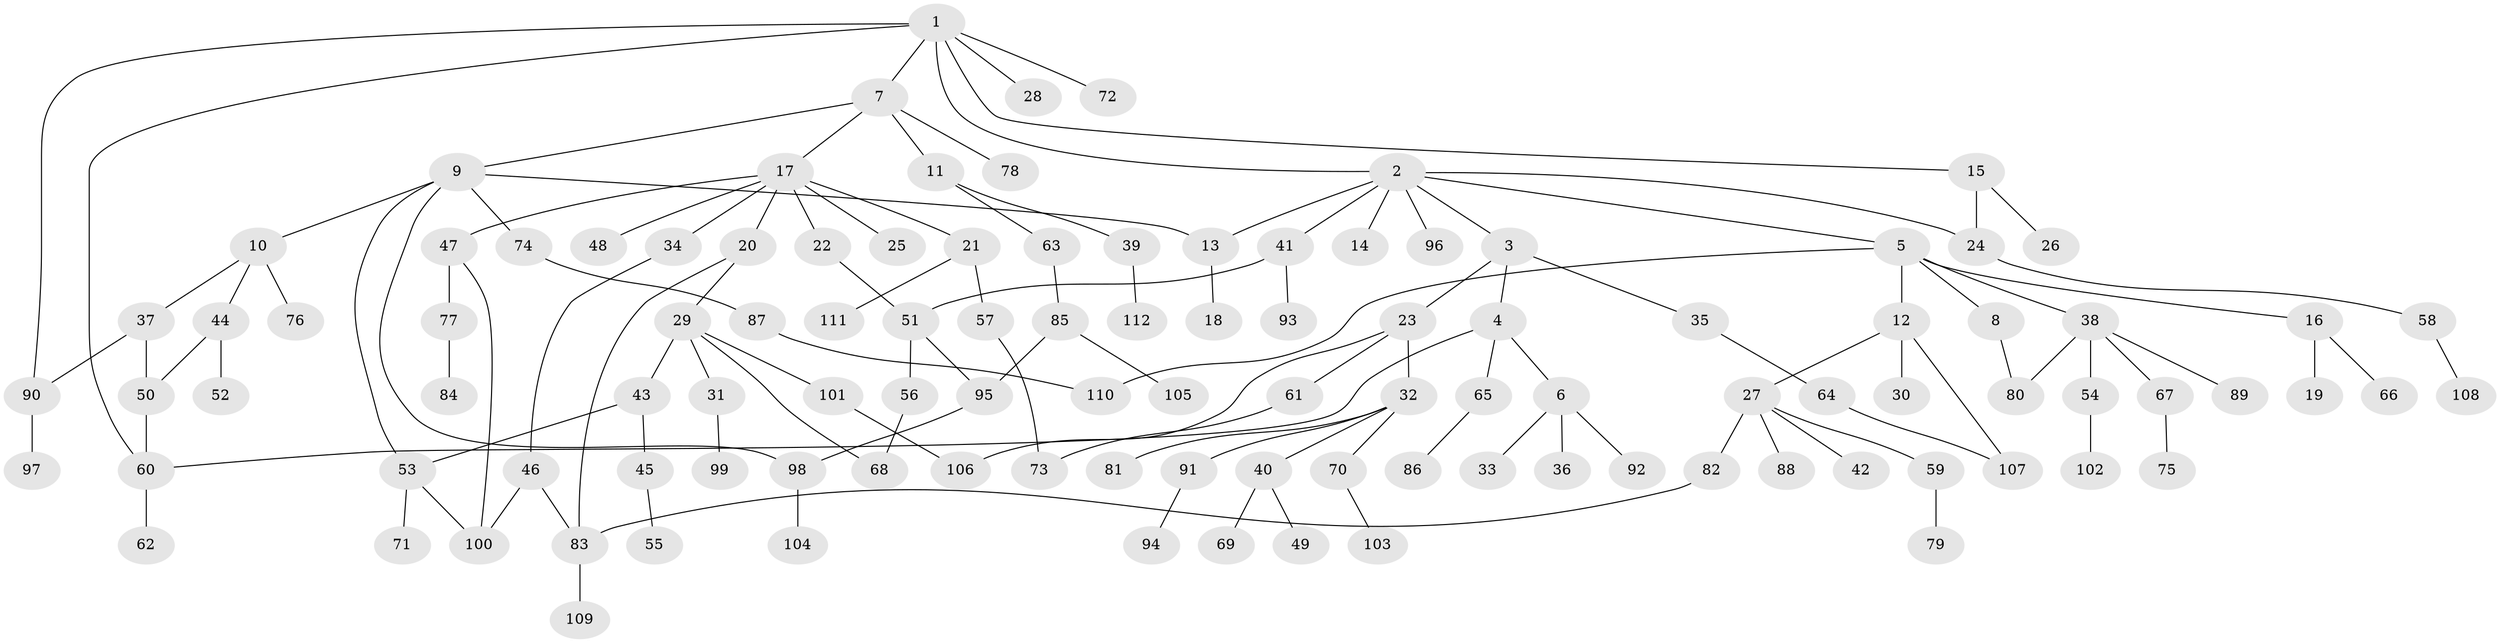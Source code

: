 // Generated by graph-tools (version 1.1) at 2025/13/03/09/25 04:13:16]
// undirected, 112 vertices, 131 edges
graph export_dot {
graph [start="1"]
  node [color=gray90,style=filled];
  1;
  2;
  3;
  4;
  5;
  6;
  7;
  8;
  9;
  10;
  11;
  12;
  13;
  14;
  15;
  16;
  17;
  18;
  19;
  20;
  21;
  22;
  23;
  24;
  25;
  26;
  27;
  28;
  29;
  30;
  31;
  32;
  33;
  34;
  35;
  36;
  37;
  38;
  39;
  40;
  41;
  42;
  43;
  44;
  45;
  46;
  47;
  48;
  49;
  50;
  51;
  52;
  53;
  54;
  55;
  56;
  57;
  58;
  59;
  60;
  61;
  62;
  63;
  64;
  65;
  66;
  67;
  68;
  69;
  70;
  71;
  72;
  73;
  74;
  75;
  76;
  77;
  78;
  79;
  80;
  81;
  82;
  83;
  84;
  85;
  86;
  87;
  88;
  89;
  90;
  91;
  92;
  93;
  94;
  95;
  96;
  97;
  98;
  99;
  100;
  101;
  102;
  103;
  104;
  105;
  106;
  107;
  108;
  109;
  110;
  111;
  112;
  1 -- 2;
  1 -- 7;
  1 -- 15;
  1 -- 28;
  1 -- 60;
  1 -- 72;
  1 -- 90;
  2 -- 3;
  2 -- 5;
  2 -- 14;
  2 -- 24;
  2 -- 41;
  2 -- 96;
  2 -- 13;
  3 -- 4;
  3 -- 23;
  3 -- 35;
  4 -- 6;
  4 -- 65;
  4 -- 60;
  5 -- 8;
  5 -- 12;
  5 -- 16;
  5 -- 38;
  5 -- 110;
  6 -- 33;
  6 -- 36;
  6 -- 92;
  7 -- 9;
  7 -- 11;
  7 -- 17;
  7 -- 78;
  8 -- 80;
  9 -- 10;
  9 -- 13;
  9 -- 74;
  9 -- 98;
  9 -- 53;
  10 -- 37;
  10 -- 44;
  10 -- 76;
  11 -- 39;
  11 -- 63;
  12 -- 27;
  12 -- 30;
  12 -- 107;
  13 -- 18;
  15 -- 26;
  15 -- 24;
  16 -- 19;
  16 -- 66;
  17 -- 20;
  17 -- 21;
  17 -- 22;
  17 -- 25;
  17 -- 34;
  17 -- 47;
  17 -- 48;
  20 -- 29;
  20 -- 83;
  21 -- 57;
  21 -- 111;
  22 -- 51;
  23 -- 32;
  23 -- 61;
  23 -- 106;
  24 -- 58;
  27 -- 42;
  27 -- 59;
  27 -- 82;
  27 -- 88;
  29 -- 31;
  29 -- 43;
  29 -- 101;
  29 -- 68;
  31 -- 99;
  32 -- 40;
  32 -- 70;
  32 -- 81;
  32 -- 91;
  34 -- 46;
  35 -- 64;
  37 -- 50;
  37 -- 90;
  38 -- 54;
  38 -- 67;
  38 -- 80;
  38 -- 89;
  39 -- 112;
  40 -- 49;
  40 -- 69;
  41 -- 51;
  41 -- 93;
  43 -- 45;
  43 -- 53;
  44 -- 52;
  44 -- 50;
  45 -- 55;
  46 -- 83;
  46 -- 100;
  47 -- 77;
  47 -- 100;
  50 -- 60;
  51 -- 56;
  51 -- 95;
  53 -- 71;
  53 -- 100;
  54 -- 102;
  56 -- 68;
  57 -- 73;
  58 -- 108;
  59 -- 79;
  60 -- 62;
  61 -- 73;
  63 -- 85;
  64 -- 107;
  65 -- 86;
  67 -- 75;
  70 -- 103;
  74 -- 87;
  77 -- 84;
  82 -- 83;
  83 -- 109;
  85 -- 95;
  85 -- 105;
  87 -- 110;
  90 -- 97;
  91 -- 94;
  95 -- 98;
  98 -- 104;
  101 -- 106;
}
